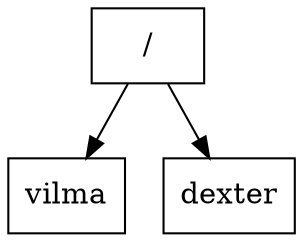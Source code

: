 digraph MatrizCapa{ node [shape=box];  Nodoidff9b0de5e244b [label ="/"]  Nodoidda249db1e4b18 [label ="vilma"]  Nodoidff9b0de5e244b -> Nodoidda249db1e4b18  Nodoid466b04c7a90cf [label ="dexter"]  Nodoidff9b0de5e244b -> Nodoid466b04c7a90cf  }